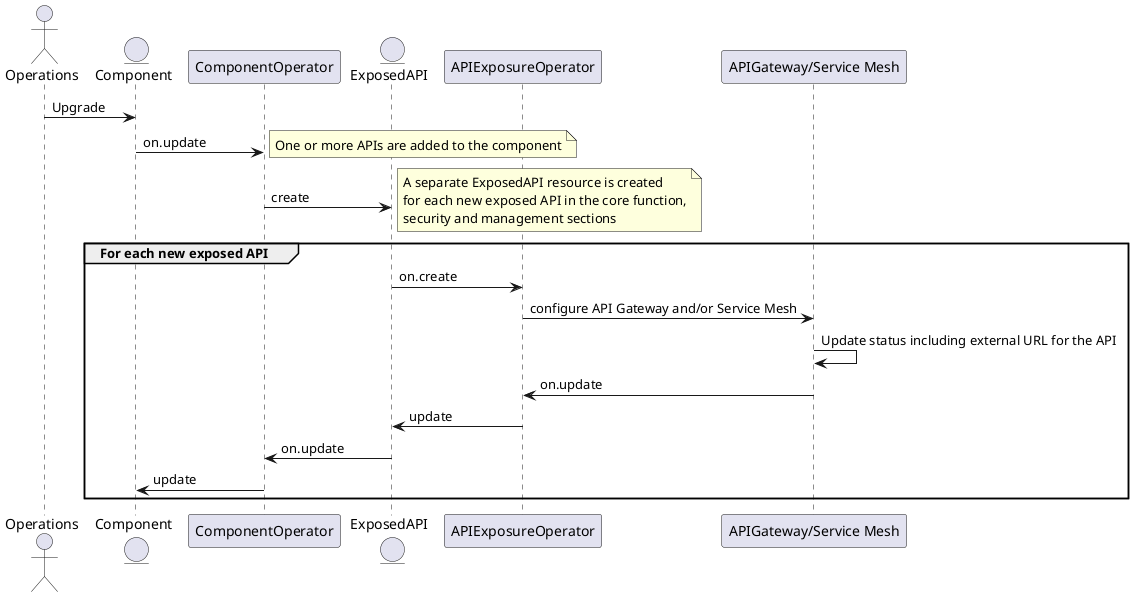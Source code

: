 @startuml

actor Operations
entity Component
participant ComponentOperator
entity ExposedAPI
participant APIExposureOperator
participant "APIGateway/Service Mesh"

Component <- Operations : Upgrade
Component -> ComponentOperator: on.update 
note right
    One or more APIs are added to the component
end note
ComponentOperator -> ExposedAPI: create
note right
    A separate ExposedAPI resource is created
    for each new exposed API in the core function,
    security and management sections
end note
group For each new exposed API
    ExposedAPI -> APIExposureOperator: on.create 
    APIExposureOperator -> "APIGateway/Service Mesh" : configure API Gateway and/or Service Mesh
    "APIGateway/Service Mesh" -> "APIGateway/Service Mesh": Update status including external URL for the API
    APIExposureOperator <- "APIGateway/Service Mesh" : on.update
    ExposedAPI <- APIExposureOperator: update
    ComponentOperator <- ExposedAPI: on.update
    Component <- ComponentOperator: update 
end

@enduml